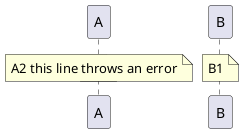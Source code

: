 {
  "sha1": "lfdbdefx4h0w8bxnxdcxgzpexo5lppl",
  "insertion": {
    "when": "2024-06-03T18:59:34.072Z",
    "user": "plantuml@gmail.com"
  }
}
@startuml
 
participant "A" as A
participant "B" as B
 
note over A: A1
/ note over A: A2 this line throws an error
/ note over B: B1
 
@enduml
